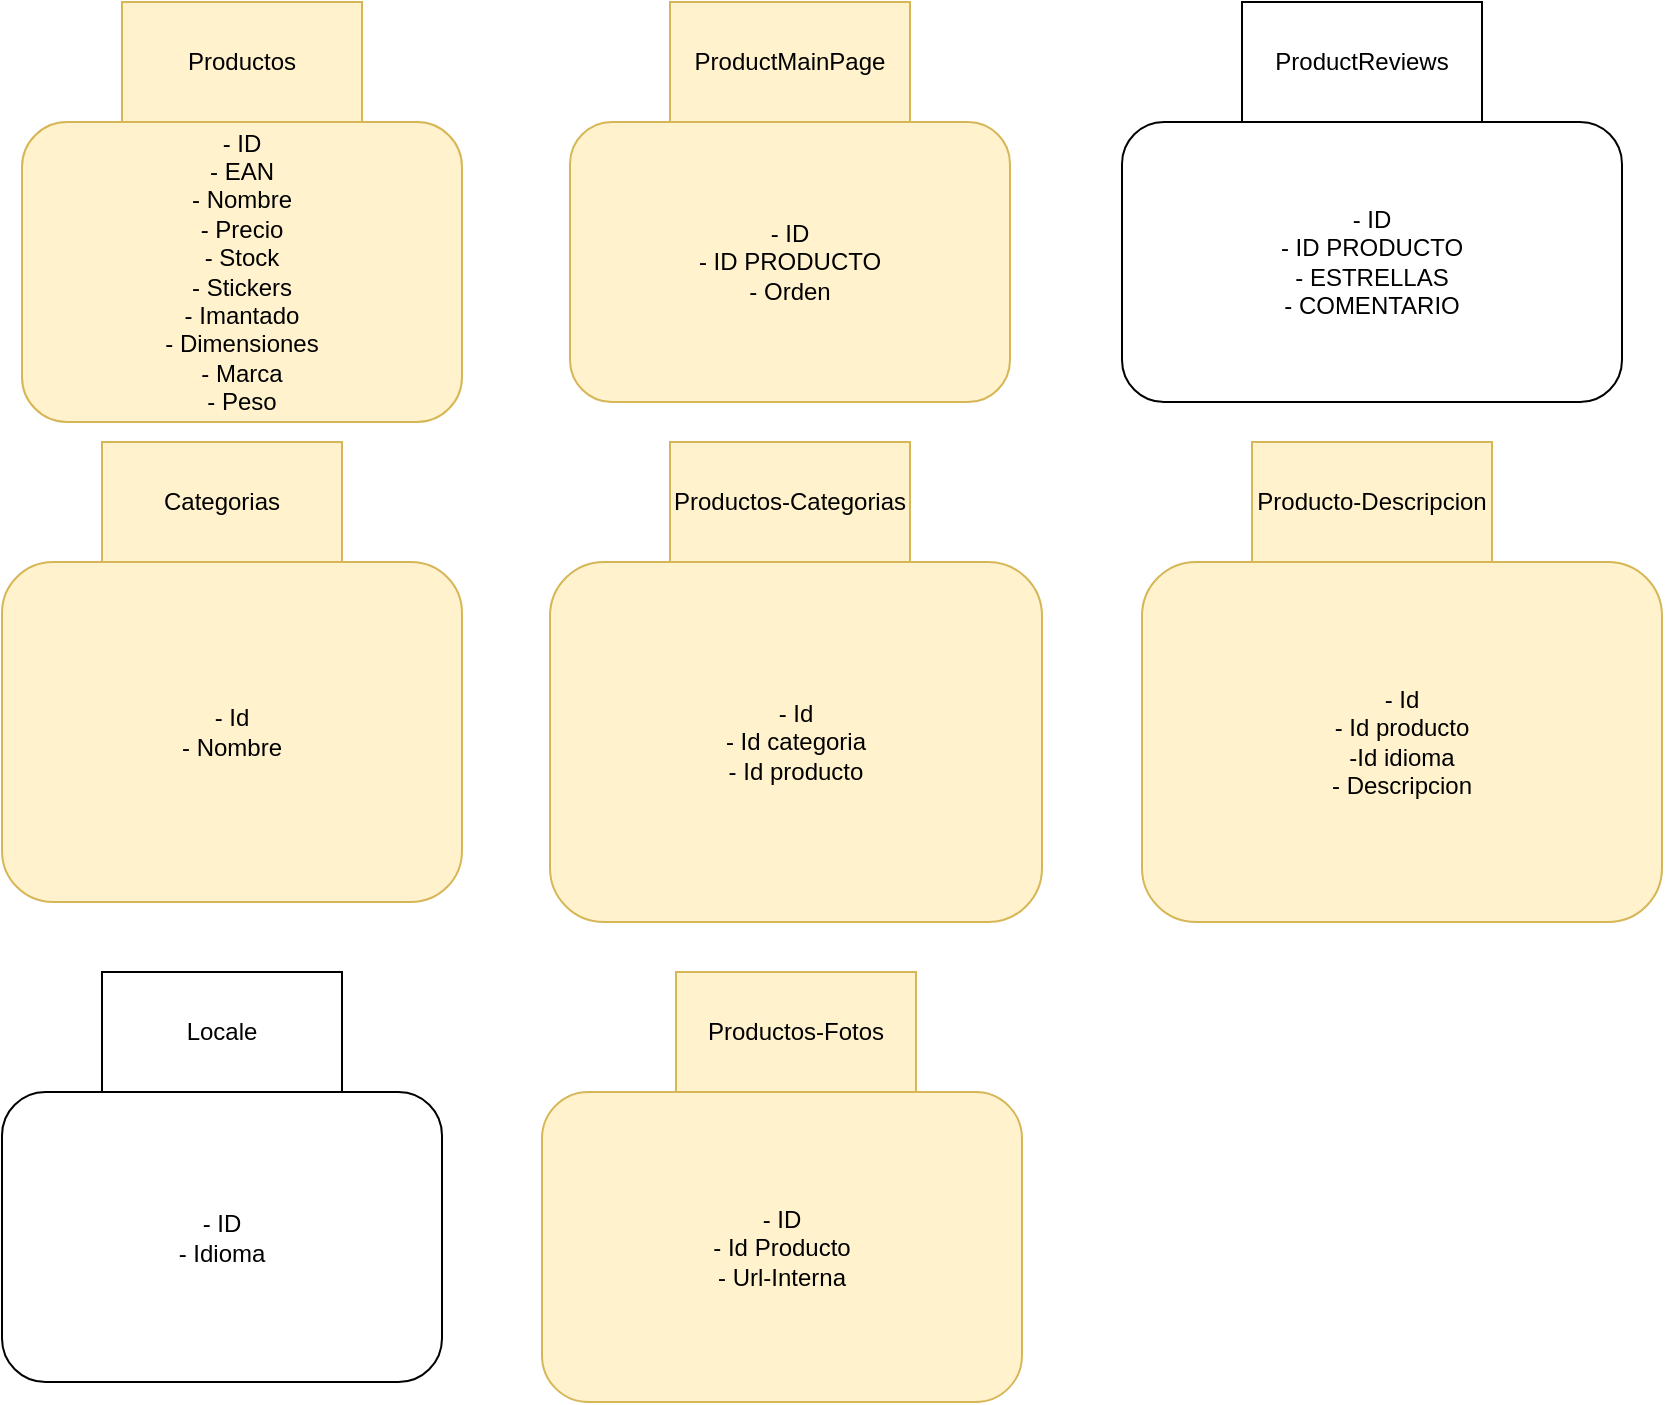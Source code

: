 <mxfile version="15.4.1" type="device"><diagram id="b1VwmlPRLsUw6tAjQv2a" name="Page-1"><mxGraphModel dx="1038" dy="579" grid="1" gridSize="10" guides="1" tooltips="1" connect="1" arrows="1" fold="1" page="1" pageScale="1" pageWidth="827" pageHeight="1169" math="0" shadow="0"><root><mxCell id="0"/><mxCell id="1" parent="0"/><mxCell id="9idqdT2AYBpfsTIiqG2d-1" value="Productos" style="rounded=0;whiteSpace=wrap;html=1;fillColor=#fff2cc;strokeColor=#d6b656;" parent="1" vertex="1"><mxGeometry x="80" y="40" width="120" height="60" as="geometry"/></mxCell><mxCell id="9idqdT2AYBpfsTIiqG2d-2" value="ProductMainPage" style="rounded=0;whiteSpace=wrap;html=1;fillColor=#fff2cc;strokeColor=#d6b656;" parent="1" vertex="1"><mxGeometry x="354" y="40" width="120" height="60" as="geometry"/></mxCell><mxCell id="9idqdT2AYBpfsTIiqG2d-3" value="- ID&lt;br&gt;- EAN&lt;br&gt;- Nombre&lt;br&gt;- Precio&lt;br&gt;- Stock&lt;br&gt;- Stickers&lt;br&gt;- Imantado&lt;br&gt;- Dimensiones&lt;br&gt;- Marca&lt;br&gt;- Peso" style="rounded=1;whiteSpace=wrap;html=1;fillColor=#fff2cc;strokeColor=#d6b656;" parent="1" vertex="1"><mxGeometry x="30" y="100" width="220" height="150" as="geometry"/></mxCell><mxCell id="9idqdT2AYBpfsTIiqG2d-4" value="- ID&lt;br&gt;- ID PRODUCTO&lt;br&gt;- Orden" style="rounded=1;whiteSpace=wrap;html=1;fillColor=#fff2cc;strokeColor=#d6b656;" parent="1" vertex="1"><mxGeometry x="304" y="100" width="220" height="140" as="geometry"/></mxCell><mxCell id="9idqdT2AYBpfsTIiqG2d-5" value="ProductReviews" style="rounded=0;whiteSpace=wrap;html=1;" parent="1" vertex="1"><mxGeometry x="640" y="40" width="120" height="60" as="geometry"/></mxCell><mxCell id="9idqdT2AYBpfsTIiqG2d-6" value="- ID&lt;br&gt;- ID PRODUCTO&lt;br&gt;- ESTRELLAS&lt;br&gt;- COMENTARIO" style="rounded=1;whiteSpace=wrap;html=1;" parent="1" vertex="1"><mxGeometry x="580" y="100" width="250" height="140" as="geometry"/></mxCell><mxCell id="9idqdT2AYBpfsTIiqG2d-7" value="Categorias" style="rounded=0;whiteSpace=wrap;html=1;fillColor=#fff2cc;strokeColor=#d6b656;" parent="1" vertex="1"><mxGeometry x="70" y="260" width="120" height="60" as="geometry"/></mxCell><mxCell id="9idqdT2AYBpfsTIiqG2d-8" value="- Id&lt;br&gt;- Nombre" style="rounded=1;whiteSpace=wrap;html=1;fillColor=#fff2cc;strokeColor=#d6b656;" parent="1" vertex="1"><mxGeometry x="20" y="320" width="230" height="170" as="geometry"/></mxCell><mxCell id="9idqdT2AYBpfsTIiqG2d-9" value="Productos-Categorias" style="rounded=0;whiteSpace=wrap;html=1;fillColor=#fff2cc;strokeColor=#d6b656;" parent="1" vertex="1"><mxGeometry x="354" y="260" width="120" height="60" as="geometry"/></mxCell><mxCell id="9idqdT2AYBpfsTIiqG2d-10" value="- Id&lt;br&gt;- Id categoria&lt;br&gt;- Id producto" style="rounded=1;whiteSpace=wrap;html=1;fillColor=#fff2cc;strokeColor=#d6b656;" parent="1" vertex="1"><mxGeometry x="294" y="320" width="246" height="180" as="geometry"/></mxCell><mxCell id="9idqdT2AYBpfsTIiqG2d-12" value="Producto-Descripcion" style="rounded=0;whiteSpace=wrap;html=1;fillColor=#fff2cc;strokeColor=#d6b656;" parent="1" vertex="1"><mxGeometry x="645" y="260" width="120" height="60" as="geometry"/></mxCell><mxCell id="9idqdT2AYBpfsTIiqG2d-13" value="- Id&lt;br&gt;- Id producto&lt;br&gt;-Id idioma&lt;br&gt;- Descripcion&lt;br&gt;" style="rounded=1;whiteSpace=wrap;html=1;fillColor=#fff2cc;strokeColor=#d6b656;" parent="1" vertex="1"><mxGeometry x="590" y="320" width="260" height="180" as="geometry"/></mxCell><mxCell id="9idqdT2AYBpfsTIiqG2d-14" value="Locale" style="rounded=0;whiteSpace=wrap;html=1;" parent="1" vertex="1"><mxGeometry x="70" y="525" width="120" height="60" as="geometry"/></mxCell><mxCell id="9idqdT2AYBpfsTIiqG2d-15" value="- ID&lt;br&gt;- Idioma" style="rounded=1;whiteSpace=wrap;html=1;" parent="1" vertex="1"><mxGeometry x="20" y="585" width="220" height="145" as="geometry"/></mxCell><mxCell id="9idqdT2AYBpfsTIiqG2d-16" value="Productos-Fotos" style="rounded=0;whiteSpace=wrap;html=1;fillColor=#fff2cc;strokeColor=#d6b656;" parent="1" vertex="1"><mxGeometry x="357" y="525" width="120" height="60" as="geometry"/></mxCell><mxCell id="9idqdT2AYBpfsTIiqG2d-17" value="- ID&lt;br&gt;- Id Producto&lt;br&gt;- Url-Interna" style="rounded=1;whiteSpace=wrap;html=1;fillColor=#fff2cc;strokeColor=#d6b656;" parent="1" vertex="1"><mxGeometry x="290" y="585" width="240" height="155" as="geometry"/></mxCell></root></mxGraphModel></diagram></mxfile>